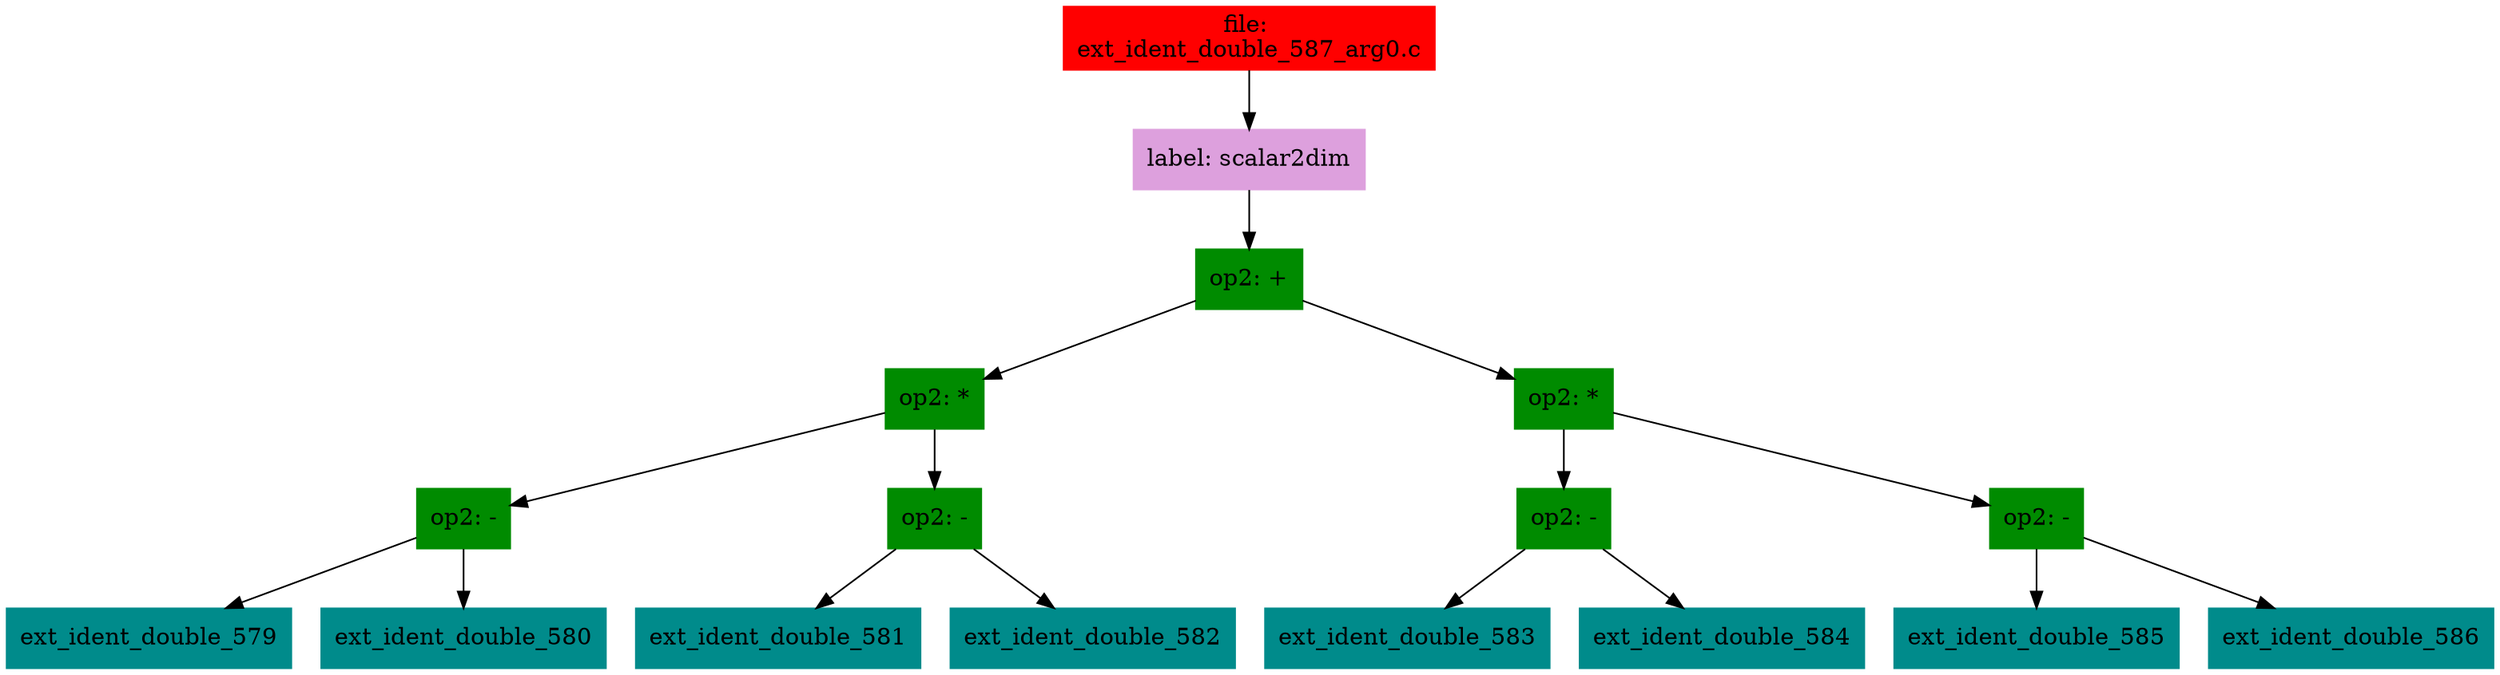 digraph G {
node [shape=box]

0 [label="file: 
ext_ident_double_587_arg0.c",color=red, style=filled]
1 [label="label: scalar2dim",color=plum, style=filled]
0 -> 1
2 [label="op2: +",color=green4, style=filled]
1 -> 2
3 [label="op2: *",color=green4, style=filled]
2 -> 3
4 [label="op2: -",color=green4, style=filled]
3 -> 4
5 [label="ext_ident_double_579",color=cyan4, style=filled]
4 -> 5
10 [label="ext_ident_double_580",color=cyan4, style=filled]
4 -> 10
15 [label="op2: -",color=green4, style=filled]
3 -> 15
16 [label="ext_ident_double_581",color=cyan4, style=filled]
15 -> 16
23 [label="ext_ident_double_582",color=cyan4, style=filled]
15 -> 23
30 [label="op2: *",color=green4, style=filled]
2 -> 30
31 [label="op2: -",color=green4, style=filled]
30 -> 31
32 [label="ext_ident_double_583",color=cyan4, style=filled]
31 -> 32
37 [label="ext_ident_double_584",color=cyan4, style=filled]
31 -> 37
42 [label="op2: -",color=green4, style=filled]
30 -> 42
43 [label="ext_ident_double_585",color=cyan4, style=filled]
42 -> 43
50 [label="ext_ident_double_586",color=cyan4, style=filled]
42 -> 50


}


